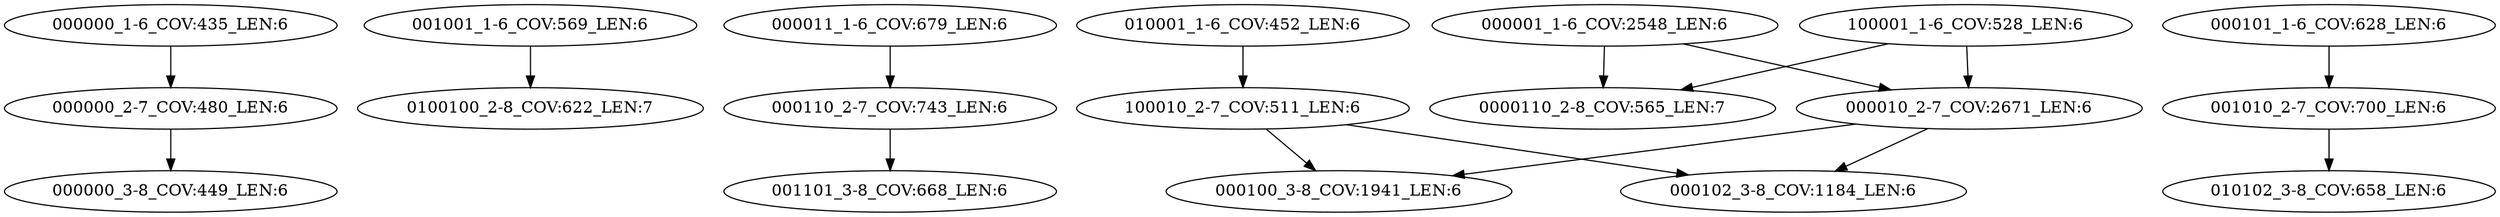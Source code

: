 digraph G {
    "000000_1-6_COV:435_LEN:6" -> "000000_2-7_COV:480_LEN:6";
    "001001_1-6_COV:569_LEN:6" -> "0100100_2-8_COV:622_LEN:7";
    "000110_2-7_COV:743_LEN:6" -> "001101_3-8_COV:668_LEN:6";
    "000000_2-7_COV:480_LEN:6" -> "000000_3-8_COV:449_LEN:6";
    "100010_2-7_COV:511_LEN:6" -> "000100_3-8_COV:1941_LEN:6";
    "100010_2-7_COV:511_LEN:6" -> "000102_3-8_COV:1184_LEN:6";
    "000011_1-6_COV:679_LEN:6" -> "000110_2-7_COV:743_LEN:6";
    "000101_1-6_COV:628_LEN:6" -> "001010_2-7_COV:700_LEN:6";
    "100001_1-6_COV:528_LEN:6" -> "0000110_2-8_COV:565_LEN:7";
    "100001_1-6_COV:528_LEN:6" -> "000010_2-7_COV:2671_LEN:6";
    "000001_1-6_COV:2548_LEN:6" -> "0000110_2-8_COV:565_LEN:7";
    "000001_1-6_COV:2548_LEN:6" -> "000010_2-7_COV:2671_LEN:6";
    "001010_2-7_COV:700_LEN:6" -> "010102_3-8_COV:658_LEN:6";
    "010001_1-6_COV:452_LEN:6" -> "100010_2-7_COV:511_LEN:6";
    "000010_2-7_COV:2671_LEN:6" -> "000100_3-8_COV:1941_LEN:6";
    "000010_2-7_COV:2671_LEN:6" -> "000102_3-8_COV:1184_LEN:6";
}
